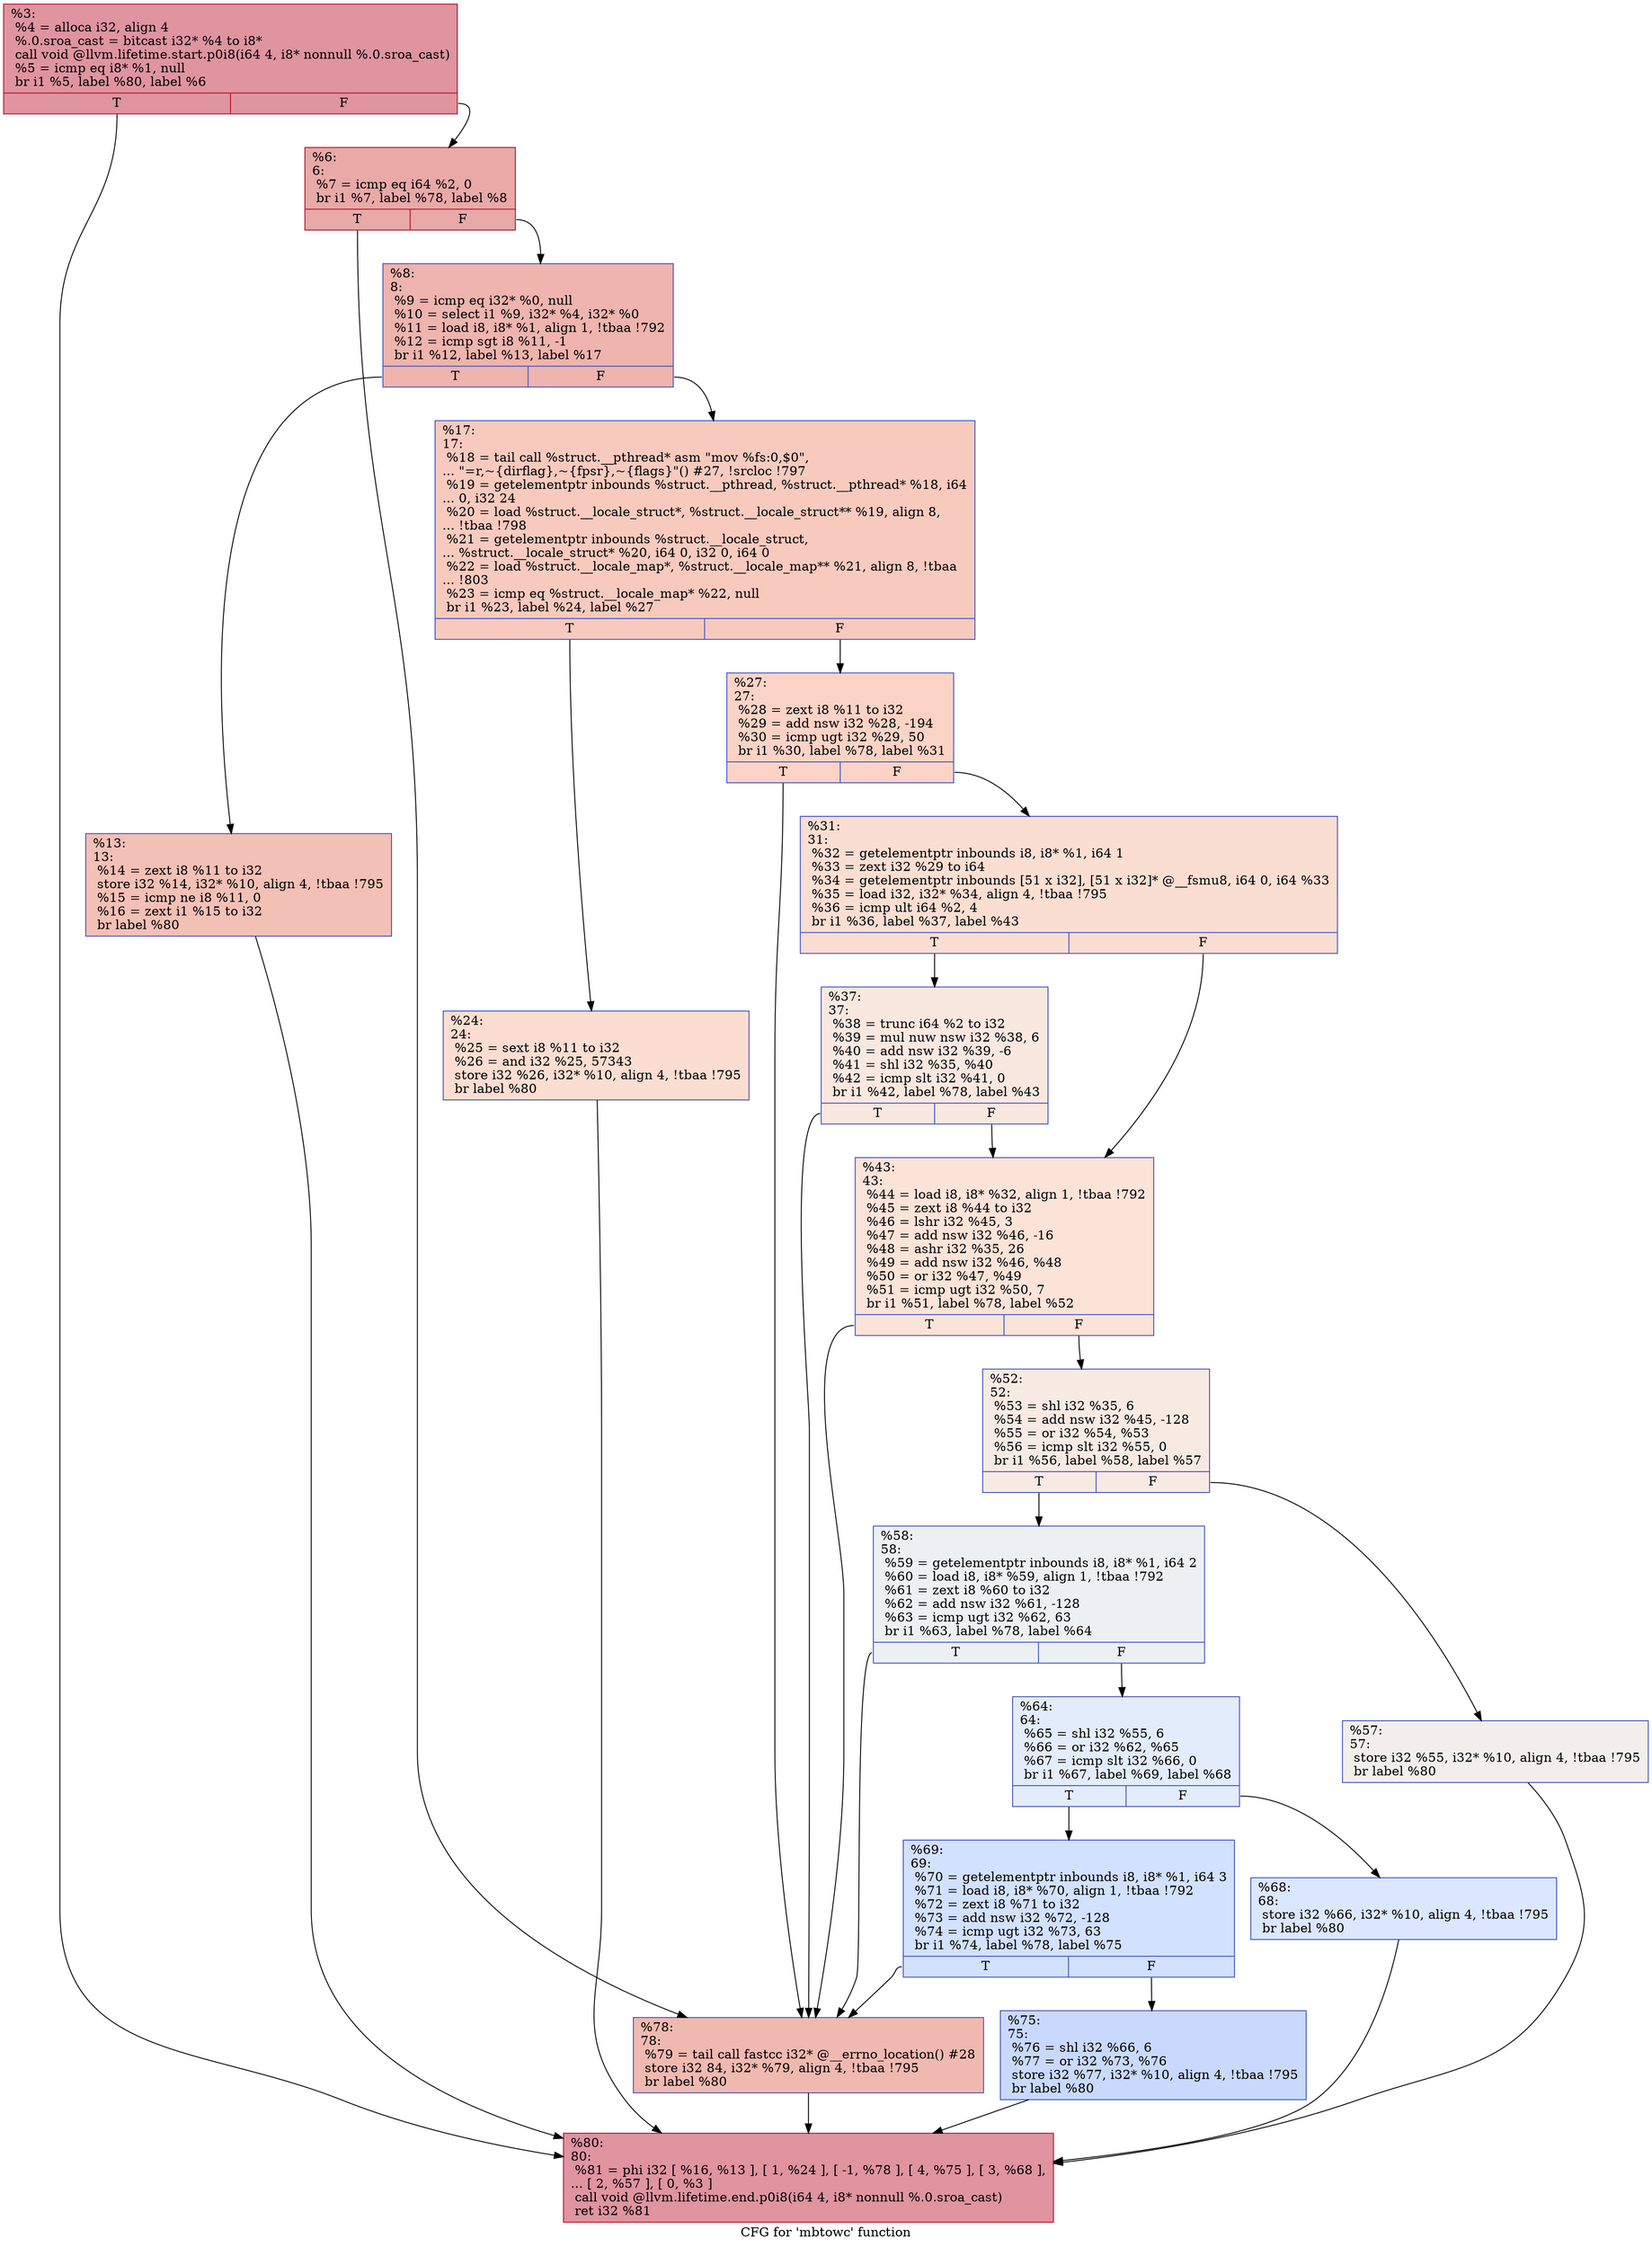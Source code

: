 digraph "CFG for 'mbtowc' function" {
	label="CFG for 'mbtowc' function";

	Node0x2442110 [shape=record,color="#b70d28ff", style=filled, fillcolor="#b70d2870",label="{%3:\l  %4 = alloca i32, align 4\l  %.0.sroa_cast = bitcast i32* %4 to i8*\l  call void @llvm.lifetime.start.p0i8(i64 4, i8* nonnull %.0.sroa_cast)\l  %5 = icmp eq i8* %1, null\l  br i1 %5, label %80, label %6\l|{<s0>T|<s1>F}}"];
	Node0x2442110:s0 -> Node0x2442c90;
	Node0x2442110:s1 -> Node0x2442740;
	Node0x2442740 [shape=record,color="#b70d28ff", style=filled, fillcolor="#ca3b3770",label="{%6:\l6:                                                \l  %7 = icmp eq i64 %2, 0\l  br i1 %7, label %78, label %8\l|{<s0>T|<s1>F}}"];
	Node0x2442740:s0 -> Node0x2442c40;
	Node0x2442740:s1 -> Node0x2442790;
	Node0x2442790 [shape=record,color="#3d50c3ff", style=filled, fillcolor="#d8564670",label="{%8:\l8:                                                \l  %9 = icmp eq i32* %0, null\l  %10 = select i1 %9, i32* %4, i32* %0\l  %11 = load i8, i8* %1, align 1, !tbaa !792\l  %12 = icmp sgt i8 %11, -1\l  br i1 %12, label %13, label %17\l|{<s0>T|<s1>F}}"];
	Node0x2442790:s0 -> Node0x24427e0;
	Node0x2442790:s1 -> Node0x2442830;
	Node0x24427e0 [shape=record,color="#3d50c3ff", style=filled, fillcolor="#e5705870",label="{%13:\l13:                                               \l  %14 = zext i8 %11 to i32\l  store i32 %14, i32* %10, align 4, !tbaa !795\l  %15 = icmp ne i8 %11, 0\l  %16 = zext i1 %15 to i32\l  br label %80\l}"];
	Node0x24427e0 -> Node0x2442c90;
	Node0x2442830 [shape=record,color="#3d50c3ff", style=filled, fillcolor="#ef886b70",label="{%17:\l17:                                               \l  %18 = tail call %struct.__pthread* asm \"mov %fs:0,$0\",\l... \"=r,~\{dirflag\},~\{fpsr\},~\{flags\}\"() #27, !srcloc !797\l  %19 = getelementptr inbounds %struct.__pthread, %struct.__pthread* %18, i64\l... 0, i32 24\l  %20 = load %struct.__locale_struct*, %struct.__locale_struct** %19, align 8,\l... !tbaa !798\l  %21 = getelementptr inbounds %struct.__locale_struct,\l... %struct.__locale_struct* %20, i64 0, i32 0, i64 0\l  %22 = load %struct.__locale_map*, %struct.__locale_map** %21, align 8, !tbaa\l... !803\l  %23 = icmp eq %struct.__locale_map* %22, null\l  br i1 %23, label %24, label %27\l|{<s0>T|<s1>F}}"];
	Node0x2442830:s0 -> Node0x2442880;
	Node0x2442830:s1 -> Node0x24428d0;
	Node0x2442880 [shape=record,color="#3d50c3ff", style=filled, fillcolor="#f7b39670",label="{%24:\l24:                                               \l  %25 = sext i8 %11 to i32\l  %26 = and i32 %25, 57343\l  store i32 %26, i32* %10, align 4, !tbaa !795\l  br label %80\l}"];
	Node0x2442880 -> Node0x2442c90;
	Node0x24428d0 [shape=record,color="#3d50c3ff", style=filled, fillcolor="#f59c7d70",label="{%27:\l27:                                               \l  %28 = zext i8 %11 to i32\l  %29 = add nsw i32 %28, -194\l  %30 = icmp ugt i32 %29, 50\l  br i1 %30, label %78, label %31\l|{<s0>T|<s1>F}}"];
	Node0x24428d0:s0 -> Node0x2442c40;
	Node0x24428d0:s1 -> Node0x2442920;
	Node0x2442920 [shape=record,color="#3d50c3ff", style=filled, fillcolor="#f7b59970",label="{%31:\l31:                                               \l  %32 = getelementptr inbounds i8, i8* %1, i64 1\l  %33 = zext i32 %29 to i64\l  %34 = getelementptr inbounds [51 x i32], [51 x i32]* @__fsmu8, i64 0, i64 %33\l  %35 = load i32, i32* %34, align 4, !tbaa !795\l  %36 = icmp ult i64 %2, 4\l  br i1 %36, label %37, label %43\l|{<s0>T|<s1>F}}"];
	Node0x2442920:s0 -> Node0x2442970;
	Node0x2442920:s1 -> Node0x24429c0;
	Node0x2442970 [shape=record,color="#3d50c3ff", style=filled, fillcolor="#f1ccb870",label="{%37:\l37:                                               \l  %38 = trunc i64 %2 to i32\l  %39 = mul nuw nsw i32 %38, 6\l  %40 = add nsw i32 %39, -6\l  %41 = shl i32 %35, %40\l  %42 = icmp slt i32 %41, 0\l  br i1 %42, label %78, label %43\l|{<s0>T|<s1>F}}"];
	Node0x2442970:s0 -> Node0x2442c40;
	Node0x2442970:s1 -> Node0x24429c0;
	Node0x24429c0 [shape=record,color="#3d50c3ff", style=filled, fillcolor="#f6bfa670",label="{%43:\l43:                                               \l  %44 = load i8, i8* %32, align 1, !tbaa !792\l  %45 = zext i8 %44 to i32\l  %46 = lshr i32 %45, 3\l  %47 = add nsw i32 %46, -16\l  %48 = ashr i32 %35, 26\l  %49 = add nsw i32 %46, %48\l  %50 = or i32 %47, %49\l  %51 = icmp ugt i32 %50, 7\l  br i1 %51, label %78, label %52\l|{<s0>T|<s1>F}}"];
	Node0x24429c0:s0 -> Node0x2442c40;
	Node0x24429c0:s1 -> Node0x2442a10;
	Node0x2442a10 [shape=record,color="#3d50c3ff", style=filled, fillcolor="#eed0c070",label="{%52:\l52:                                               \l  %53 = shl i32 %35, 6\l  %54 = add nsw i32 %45, -128\l  %55 = or i32 %54, %53\l  %56 = icmp slt i32 %55, 0\l  br i1 %56, label %58, label %57\l|{<s0>T|<s1>F}}"];
	Node0x2442a10:s0 -> Node0x2442ab0;
	Node0x2442a10:s1 -> Node0x2442a60;
	Node0x2442a60 [shape=record,color="#3d50c3ff", style=filled, fillcolor="#e3d9d370",label="{%57:\l57:                                               \l  store i32 %55, i32* %10, align 4, !tbaa !795\l  br label %80\l}"];
	Node0x2442a60 -> Node0x2442c90;
	Node0x2442ab0 [shape=record,color="#3d50c3ff", style=filled, fillcolor="#d6dce470",label="{%58:\l58:                                               \l  %59 = getelementptr inbounds i8, i8* %1, i64 2\l  %60 = load i8, i8* %59, align 1, !tbaa !792\l  %61 = zext i8 %60 to i32\l  %62 = add nsw i32 %61, -128\l  %63 = icmp ugt i32 %62, 63\l  br i1 %63, label %78, label %64\l|{<s0>T|<s1>F}}"];
	Node0x2442ab0:s0 -> Node0x2442c40;
	Node0x2442ab0:s1 -> Node0x2442b00;
	Node0x2442b00 [shape=record,color="#3d50c3ff", style=filled, fillcolor="#bfd3f670",label="{%64:\l64:                                               \l  %65 = shl i32 %55, 6\l  %66 = or i32 %62, %65\l  %67 = icmp slt i32 %66, 0\l  br i1 %67, label %69, label %68\l|{<s0>T|<s1>F}}"];
	Node0x2442b00:s0 -> Node0x2442ba0;
	Node0x2442b00:s1 -> Node0x2442b50;
	Node0x2442b50 [shape=record,color="#3d50c3ff", style=filled, fillcolor="#aec9fc70",label="{%68:\l68:                                               \l  store i32 %66, i32* %10, align 4, !tbaa !795\l  br label %80\l}"];
	Node0x2442b50 -> Node0x2442c90;
	Node0x2442ba0 [shape=record,color="#3d50c3ff", style=filled, fillcolor="#9abbff70",label="{%69:\l69:                                               \l  %70 = getelementptr inbounds i8, i8* %1, i64 3\l  %71 = load i8, i8* %70, align 1, !tbaa !792\l  %72 = zext i8 %71 to i32\l  %73 = add nsw i32 %72, -128\l  %74 = icmp ugt i32 %73, 63\l  br i1 %74, label %78, label %75\l|{<s0>T|<s1>F}}"];
	Node0x2442ba0:s0 -> Node0x2442c40;
	Node0x2442ba0:s1 -> Node0x2442bf0;
	Node0x2442bf0 [shape=record,color="#3d50c3ff", style=filled, fillcolor="#85a8fc70",label="{%75:\l75:                                               \l  %76 = shl i32 %66, 6\l  %77 = or i32 %73, %76\l  store i32 %77, i32* %10, align 4, !tbaa !795\l  br label %80\l}"];
	Node0x2442bf0 -> Node0x2442c90;
	Node0x2442c40 [shape=record,color="#3d50c3ff", style=filled, fillcolor="#de614d70",label="{%78:\l78:                                               \l  %79 = tail call fastcc i32* @__errno_location() #28\l  store i32 84, i32* %79, align 4, !tbaa !795\l  br label %80\l}"];
	Node0x2442c40 -> Node0x2442c90;
	Node0x2442c90 [shape=record,color="#b70d28ff", style=filled, fillcolor="#b70d2870",label="{%80:\l80:                                               \l  %81 = phi i32 [ %16, %13 ], [ 1, %24 ], [ -1, %78 ], [ 4, %75 ], [ 3, %68 ],\l... [ 2, %57 ], [ 0, %3 ]\l  call void @llvm.lifetime.end.p0i8(i64 4, i8* nonnull %.0.sroa_cast)\l  ret i32 %81\l}"];
}
